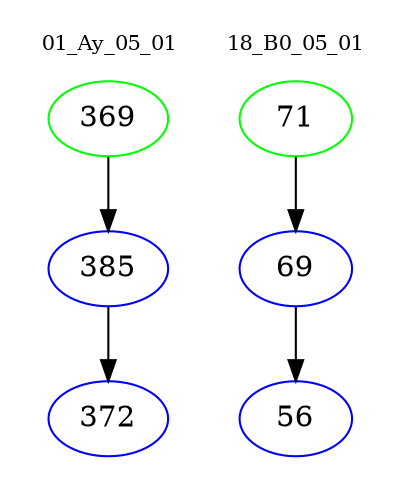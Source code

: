 digraph{
subgraph cluster_0 {
color = white
label = "01_Ay_05_01";
fontsize=10;
T0_369 [label="369", color="green"]
T0_369 -> T0_385 [color="black"]
T0_385 [label="385", color="blue"]
T0_385 -> T0_372 [color="black"]
T0_372 [label="372", color="blue"]
}
subgraph cluster_1 {
color = white
label = "18_B0_05_01";
fontsize=10;
T1_71 [label="71", color="green"]
T1_71 -> T1_69 [color="black"]
T1_69 [label="69", color="blue"]
T1_69 -> T1_56 [color="black"]
T1_56 [label="56", color="blue"]
}
}
